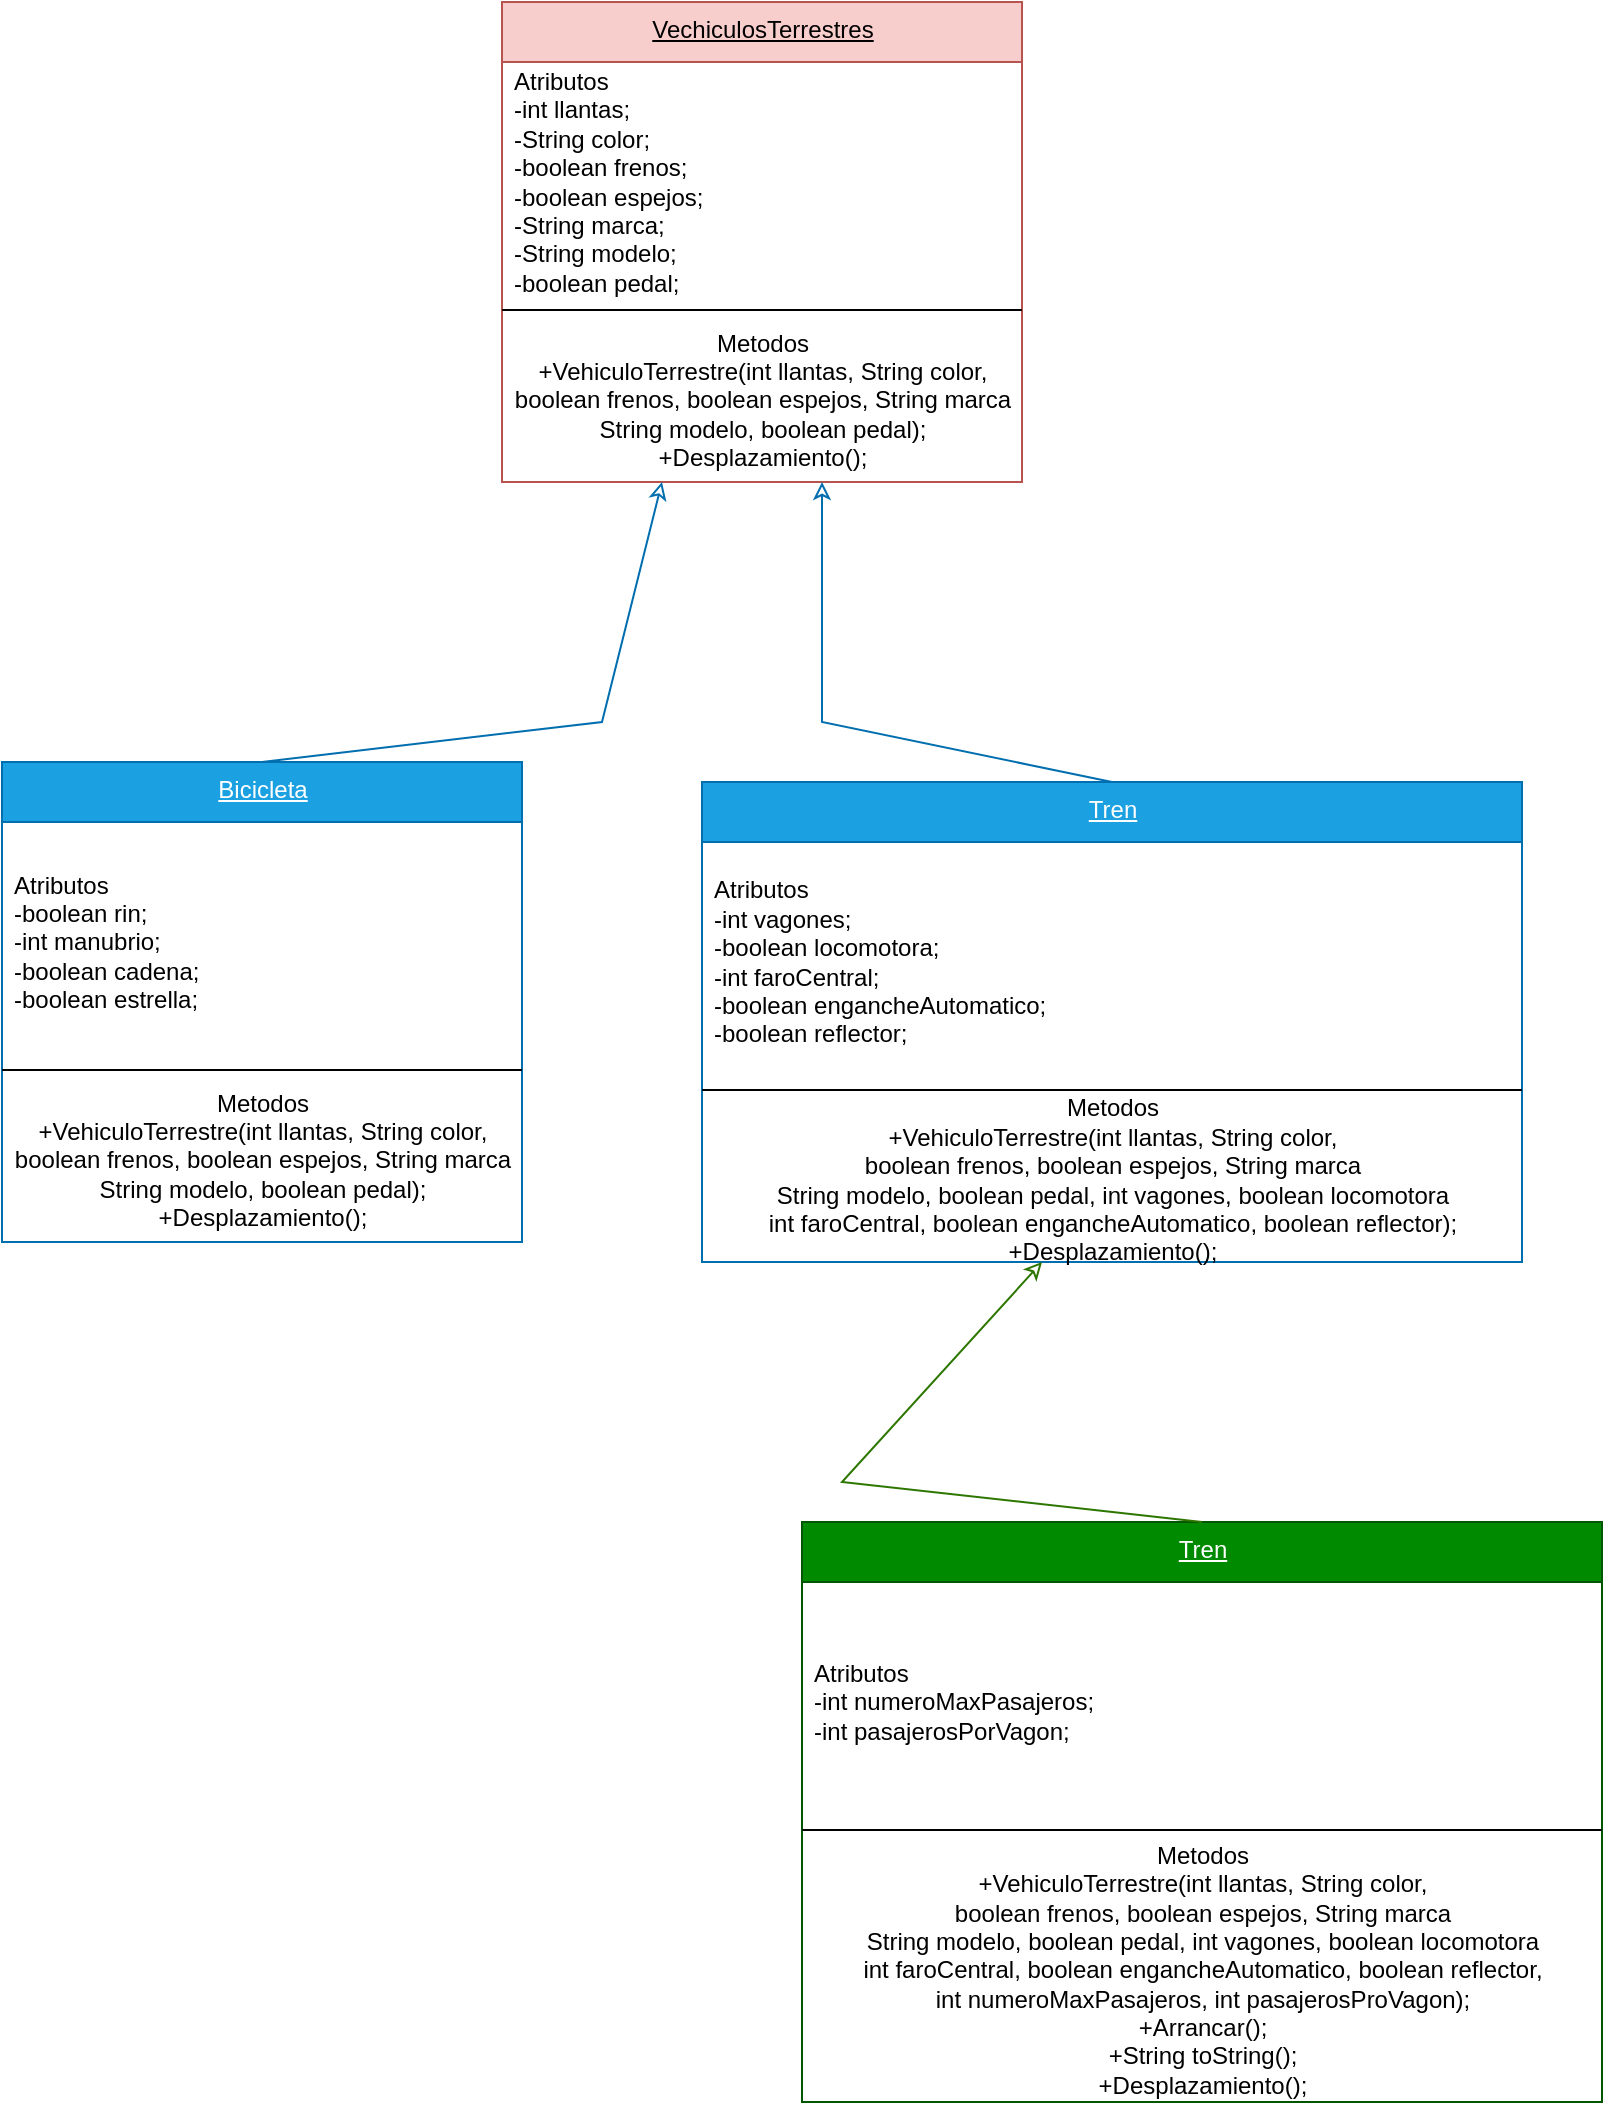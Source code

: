 <mxfile version="15.6.2" type="github" pages="2">
  <diagram id="kIMMTGyzGg7FBvF_XWBy" name="Page-1">
    <mxGraphModel dx="782" dy="420" grid="1" gridSize="10" guides="1" tooltips="1" connect="1" arrows="1" fold="1" page="1" pageScale="1" pageWidth="850" pageHeight="1100" math="0" shadow="0">
      <root>
        <mxCell id="0" />
        <mxCell id="1" parent="0" />
        <mxCell id="2wqTJiajr15-v-TX5q5e-1" value="Bicicleta" style="swimlane;fontStyle=4;align=center;verticalAlign=top;childLayout=stackLayout;horizontal=1;startSize=30;horizontalStack=0;resizeParent=1;resizeParentMax=0;resizeLast=0;collapsible=0;marginBottom=0;html=1;fillColor=#1ba1e2;strokeColor=#006EAF;fontColor=#ffffff;" vertex="1" parent="1">
          <mxGeometry x="40" y="420" width="260" height="240" as="geometry" />
        </mxCell>
        <mxCell id="2wqTJiajr15-v-TX5q5e-2" value="&lt;div&gt;Atributos&lt;/div&gt;&lt;div&gt;-boolean rin;&lt;/div&gt;&lt;div&gt;-&lt;span style=&quot;white-space: pre&quot;&gt;&lt;/span&gt;int manubrio;&lt;/div&gt;&lt;div&gt;-boolean cadena;&lt;/div&gt;&lt;div&gt;-boolean estrella;&lt;/div&gt;" style="html=1;strokeColor=none;fillColor=none;align=left;verticalAlign=middle;spacingLeft=4;spacingRight=4;rotatable=0;points=[[0,0.5],[1,0.5]];resizeWidth=1;" vertex="1" parent="2wqTJiajr15-v-TX5q5e-1">
          <mxGeometry y="30" width="260" height="120" as="geometry" />
        </mxCell>
        <mxCell id="2wqTJiajr15-v-TX5q5e-3" value="" style="line;strokeWidth=1;fillColor=none;align=left;verticalAlign=middle;spacingTop=-1;spacingLeft=3;spacingRight=3;rotatable=0;labelPosition=right;points=[];portConstraint=eastwest;" vertex="1" parent="2wqTJiajr15-v-TX5q5e-1">
          <mxGeometry y="150" width="260" height="8" as="geometry" />
        </mxCell>
        <mxCell id="2wqTJiajr15-v-TX5q5e-4" value="&lt;div&gt;Metodos&lt;/div&gt;&lt;div&gt;+VehiculoTerrestre(int llantas, String color, &lt;br&gt;boolean frenos, boolean espejos, String marca&lt;br&gt;String modelo, boolean pedal);&lt;/div&gt;&lt;div&gt;+Desplazamiento();&lt;br&gt;&lt;/div&gt;" style="html=1;strokeColor=none;fillColor=none;align=center;verticalAlign=middle;spacingLeft=4;spacingRight=4;rotatable=0;points=[[0,0.5],[1,0.5]];resizeWidth=1;" vertex="1" parent="2wqTJiajr15-v-TX5q5e-1">
          <mxGeometry y="158" width="260" height="82" as="geometry" />
        </mxCell>
        <mxCell id="2wqTJiajr15-v-TX5q5e-7" value="VechiculosTerrestres" style="swimlane;fontStyle=4;align=center;verticalAlign=top;childLayout=stackLayout;horizontal=1;startSize=30;horizontalStack=0;resizeParent=1;resizeParentMax=0;resizeLast=0;collapsible=0;marginBottom=0;html=1;fillColor=#f8cecc;strokeColor=#b85450;" vertex="1" parent="1">
          <mxGeometry x="290" y="40" width="260" height="240" as="geometry" />
        </mxCell>
        <mxCell id="2wqTJiajr15-v-TX5q5e-8" value="&lt;div&gt;Atributos&lt;/div&gt;&lt;div&gt;-int llantas;&lt;/div&gt;&lt;div&gt;-&lt;span style=&quot;white-space: pre&quot;&gt;&lt;/span&gt;String color;&lt;/div&gt;&lt;div&gt;-boolean frenos;&lt;/div&gt;&lt;div&gt;-boolean espejos;&lt;/div&gt;&lt;div&gt;-String marca;&lt;/div&gt;&lt;div&gt;-String modelo;&lt;/div&gt;&lt;div&gt;-boolean pedal;&lt;br&gt;&lt;/div&gt;" style="html=1;strokeColor=none;fillColor=none;align=left;verticalAlign=middle;spacingLeft=4;spacingRight=4;rotatable=0;points=[[0,0.5],[1,0.5]];resizeWidth=1;" vertex="1" parent="2wqTJiajr15-v-TX5q5e-7">
          <mxGeometry y="30" width="260" height="120" as="geometry" />
        </mxCell>
        <mxCell id="2wqTJiajr15-v-TX5q5e-9" value="" style="line;strokeWidth=1;fillColor=none;align=left;verticalAlign=middle;spacingTop=-1;spacingLeft=3;spacingRight=3;rotatable=0;labelPosition=right;points=[];portConstraint=eastwest;" vertex="1" parent="2wqTJiajr15-v-TX5q5e-7">
          <mxGeometry y="150" width="260" height="8" as="geometry" />
        </mxCell>
        <mxCell id="2wqTJiajr15-v-TX5q5e-10" value="&lt;div&gt;Metodos&lt;/div&gt;&lt;div&gt;+VehiculoTerrestre(int llantas, String color, &lt;br&gt;boolean frenos, boolean espejos, String marca&lt;br&gt;String modelo, boolean pedal);&lt;/div&gt;&lt;div&gt;+Desplazamiento();&lt;br&gt;&lt;/div&gt;" style="html=1;strokeColor=none;fillColor=none;align=center;verticalAlign=middle;spacingLeft=4;spacingRight=4;rotatable=0;points=[[0,0.5],[1,0.5]];resizeWidth=1;" vertex="1" parent="2wqTJiajr15-v-TX5q5e-7">
          <mxGeometry y="158" width="260" height="82" as="geometry" />
        </mxCell>
        <mxCell id="2wqTJiajr15-v-TX5q5e-11" value="Tren" style="swimlane;fontStyle=4;align=center;verticalAlign=top;childLayout=stackLayout;horizontal=1;startSize=30;horizontalStack=0;resizeParent=1;resizeParentMax=0;resizeLast=0;collapsible=0;marginBottom=0;html=1;fillColor=#1ba1e2;strokeColor=#006EAF;fontColor=#ffffff;" vertex="1" parent="1">
          <mxGeometry x="390" y="430" width="410" height="240" as="geometry" />
        </mxCell>
        <mxCell id="2wqTJiajr15-v-TX5q5e-12" value="&lt;div&gt;Atributos&lt;/div&gt;&lt;div&gt;-int vagones;&lt;/div&gt;&lt;div&gt;-&lt;span style=&quot;white-space: pre&quot;&gt;&lt;/span&gt;boolean locomotora;&lt;/div&gt;&lt;div&gt;-int faroCentral;&lt;/div&gt;&lt;div&gt;-boolean engancheAutomatico;&lt;/div&gt;&lt;div&gt;-boolean reflector;&lt;/div&gt;" style="html=1;strokeColor=none;fillColor=none;align=left;verticalAlign=middle;spacingLeft=4;spacingRight=4;rotatable=0;points=[[0,0.5],[1,0.5]];resizeWidth=1;" vertex="1" parent="2wqTJiajr15-v-TX5q5e-11">
          <mxGeometry y="30" width="410" height="120" as="geometry" />
        </mxCell>
        <mxCell id="2wqTJiajr15-v-TX5q5e-13" value="" style="line;strokeWidth=1;fillColor=none;align=left;verticalAlign=middle;spacingTop=-1;spacingLeft=3;spacingRight=3;rotatable=0;labelPosition=right;points=[];portConstraint=eastwest;" vertex="1" parent="2wqTJiajr15-v-TX5q5e-11">
          <mxGeometry y="150" width="410" height="8" as="geometry" />
        </mxCell>
        <mxCell id="2wqTJiajr15-v-TX5q5e-14" value="&lt;div&gt;Metodos&lt;/div&gt;&lt;div&gt;+VehiculoTerrestre(int llantas, String color, &lt;br&gt;boolean frenos, boolean espejos, String marca&lt;br&gt;String modelo, boolean pedal, int vagones, boolean locomotora&lt;br&gt;int faroCentral, boolean engancheAutomatico, boolean reflector);&lt;/div&gt;&lt;div&gt;+Desplazamiento();&lt;br&gt;&lt;/div&gt;" style="html=1;strokeColor=none;fillColor=none;align=center;verticalAlign=middle;spacingLeft=4;spacingRight=4;rotatable=0;points=[[0,0.5],[1,0.5]];resizeWidth=1;" vertex="1" parent="2wqTJiajr15-v-TX5q5e-11">
          <mxGeometry y="158" width="410" height="82" as="geometry" />
        </mxCell>
        <mxCell id="2wqTJiajr15-v-TX5q5e-15" value="Tren" style="swimlane;fontStyle=4;align=center;verticalAlign=top;childLayout=stackLayout;horizontal=1;startSize=30;horizontalStack=0;resizeParent=1;resizeParentMax=0;resizeLast=0;collapsible=0;marginBottom=0;html=1;fillColor=#008a00;strokeColor=#005700;fontColor=#ffffff;" vertex="1" parent="1">
          <mxGeometry x="440" y="800" width="400" height="290" as="geometry" />
        </mxCell>
        <mxCell id="2wqTJiajr15-v-TX5q5e-16" value="&lt;div&gt;Atributos&lt;/div&gt;&lt;div&gt;-int numeroMaxPasajeros;&lt;/div&gt;&lt;div&gt;-int pasajerosPorVagon;&lt;/div&gt;" style="html=1;strokeColor=none;fillColor=none;align=left;verticalAlign=middle;spacingLeft=4;spacingRight=4;rotatable=0;points=[[0,0.5],[1,0.5]];resizeWidth=1;" vertex="1" parent="2wqTJiajr15-v-TX5q5e-15">
          <mxGeometry y="30" width="400" height="120" as="geometry" />
        </mxCell>
        <mxCell id="2wqTJiajr15-v-TX5q5e-17" value="" style="line;strokeWidth=1;fillColor=none;align=left;verticalAlign=middle;spacingTop=-1;spacingLeft=3;spacingRight=3;rotatable=0;labelPosition=right;points=[];portConstraint=eastwest;" vertex="1" parent="2wqTJiajr15-v-TX5q5e-15">
          <mxGeometry y="150" width="400" height="8" as="geometry" />
        </mxCell>
        <mxCell id="2wqTJiajr15-v-TX5q5e-18" value="&lt;div&gt;Metodos&lt;/div&gt;&lt;div&gt;+VehiculoTerrestre(int llantas, String color, &lt;br&gt;boolean frenos, boolean espejos, String marca&lt;br&gt;String modelo, boolean pedal, int vagones, boolean locomotora&lt;br&gt;int faroCentral, boolean engancheAutomatico, boolean reflector,&lt;br&gt;int numeroMaxPasajeros, int pasajerosProVagon);&lt;/div&gt;&lt;div&gt;+Arrancar();&lt;/div&gt;&lt;div&gt;+String toString();&lt;/div&gt;&lt;div&gt;+Desplazamiento();&lt;br&gt;&lt;/div&gt;" style="html=1;strokeColor=none;fillColor=none;align=center;verticalAlign=middle;spacingLeft=4;spacingRight=4;rotatable=0;points=[[0,0.5],[1,0.5]];resizeWidth=1;" vertex="1" parent="2wqTJiajr15-v-TX5q5e-15">
          <mxGeometry y="158" width="400" height="132" as="geometry" />
        </mxCell>
        <mxCell id="2wqTJiajr15-v-TX5q5e-20" value="" style="endArrow=classic;html=1;rounded=0;exitX=0.5;exitY=0;exitDx=0;exitDy=0;strokeColor=#006EAF;endFill=0;strokeWidth=1;startSize=35;fillColor=#1ba1e2;" edge="1" parent="1" source="2wqTJiajr15-v-TX5q5e-11">
          <mxGeometry width="50" height="50" relative="1" as="geometry">
            <mxPoint x="350" y="320" as="sourcePoint" />
            <mxPoint x="450" y="280" as="targetPoint" />
            <Array as="points">
              <mxPoint x="450" y="400" />
            </Array>
          </mxGeometry>
        </mxCell>
        <mxCell id="2wqTJiajr15-v-TX5q5e-21" value="" style="endArrow=classic;html=1;rounded=0;exitX=0.5;exitY=0;exitDx=0;exitDy=0;strokeColor=#006EAF;endFill=0;strokeWidth=1;startSize=35;fillColor=#1ba1e2;" edge="1" parent="1" source="2wqTJiajr15-v-TX5q5e-1">
          <mxGeometry width="50" height="50" relative="1" as="geometry">
            <mxPoint x="635" y="440" as="sourcePoint" />
            <mxPoint x="370" y="280" as="targetPoint" />
            <Array as="points">
              <mxPoint x="340" y="400" />
            </Array>
          </mxGeometry>
        </mxCell>
        <mxCell id="2wqTJiajr15-v-TX5q5e-22" value="" style="endArrow=classic;html=1;rounded=0;exitX=0.5;exitY=0;exitDx=0;exitDy=0;strokeColor=#2D7600;endFill=0;strokeWidth=1;startSize=35;fillColor=#60a917;" edge="1" parent="1" source="2wqTJiajr15-v-TX5q5e-15">
          <mxGeometry width="50" height="50" relative="1" as="geometry">
            <mxPoint x="485" y="740" as="sourcePoint" />
            <mxPoint x="560" y="670" as="targetPoint" />
            <Array as="points">
              <mxPoint x="460" y="780" />
            </Array>
          </mxGeometry>
        </mxCell>
      </root>
    </mxGraphModel>
  </diagram>
  <diagram id="1S35UvFpdBLYkdutkVYu" name="Page-2">
    <mxGraphModel dx="782" dy="420" grid="1" gridSize="10" guides="1" tooltips="1" connect="1" arrows="1" fold="1" page="1" pageScale="1" pageWidth="850" pageHeight="1100" math="0" shadow="0">
      <root>
        <mxCell id="15-THOqFj9estvNL2UCk-0" />
        <mxCell id="15-THOqFj9estvNL2UCk-1" parent="15-THOqFj9estvNL2UCk-0" />
        <mxCell id="15-THOqFj9estvNL2UCk-2" value="Pruebas" style="swimlane;fontStyle=4;align=center;verticalAlign=top;childLayout=stackLayout;horizontal=1;startSize=30;horizontalStack=0;resizeParent=1;resizeParentMax=0;resizeLast=0;collapsible=0;marginBottom=0;html=1;" vertex="1" parent="15-THOqFj9estvNL2UCk-1">
          <mxGeometry x="330" y="150" width="280" height="88" as="geometry" />
        </mxCell>
        <mxCell id="15-THOqFj9estvNL2UCk-3" value="Atributos" style="html=1;strokeColor=none;fillColor=none;align=left;verticalAlign=middle;spacingLeft=4;spacingRight=4;rotatable=0;points=[[0,0.5],[1,0.5]];resizeWidth=1;" vertex="1" parent="15-THOqFj9estvNL2UCk-2">
          <mxGeometry y="30" width="280" height="30" as="geometry" />
        </mxCell>
        <mxCell id="15-THOqFj9estvNL2UCk-4" value="" style="line;strokeWidth=1;fillColor=none;align=left;verticalAlign=middle;spacingTop=-1;spacingLeft=3;spacingRight=3;rotatable=0;labelPosition=right;points=[];portConstraint=eastwest;" vertex="1" parent="15-THOqFj9estvNL2UCk-2">
          <mxGeometry y="60" width="280" height="8" as="geometry" />
        </mxCell>
        <mxCell id="15-THOqFj9estvNL2UCk-5" value="&lt;div&gt;Metodos&lt;/div&gt;&lt;div&gt;&lt;br&gt;&lt;/div&gt;" style="html=1;strokeColor=none;fillColor=none;align=center;verticalAlign=middle;spacingLeft=4;spacingRight=4;rotatable=0;points=[[0,0.5],[1,0.5]];resizeWidth=1;" vertex="1" parent="15-THOqFj9estvNL2UCk-2">
          <mxGeometry y="68" width="280" height="20" as="geometry" />
        </mxCell>
      </root>
    </mxGraphModel>
  </diagram>
</mxfile>
